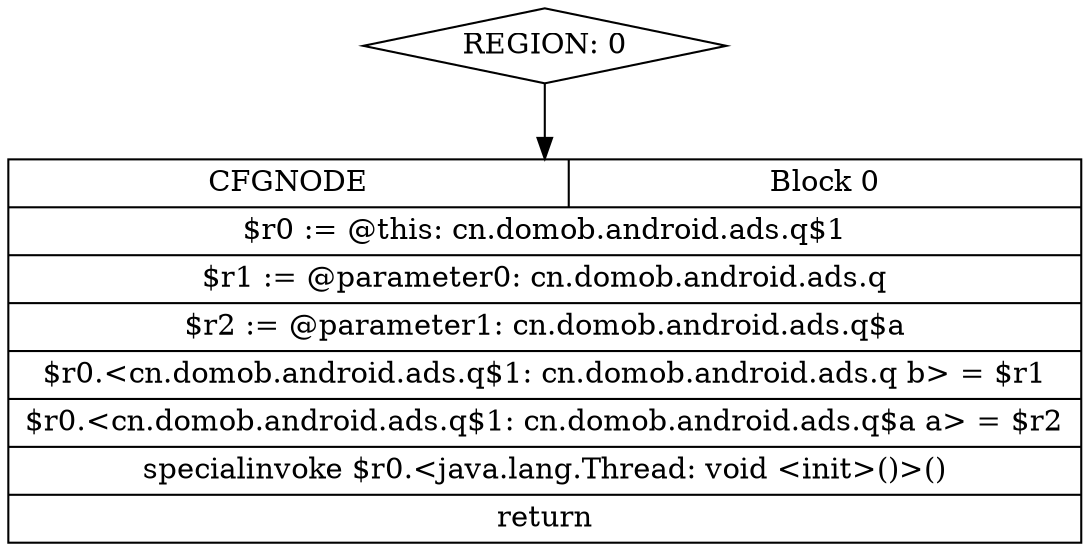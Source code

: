 digraph "<init>" {
    node [shape=record];
    "REGION: 0" [shape=diamond,];
    "CFGNODE: Block #0" [label="{{ CFGNODE| Block 0}|$r0 := @this: cn.domob.android.ads.q$1|$r1 := @parameter0: cn.domob.android.ads.q|$r2 := @parameter1: cn.domob.android.ads.q$a|$r0.\<cn.domob.android.ads.q$1: cn.domob.android.ads.q b\> = $r1|$r0.\<cn.domob.android.ads.q$1: cn.domob.android.ads.q$a a\> = $r2|specialinvoke $r0.\<java.lang.Thread: void \<init\>()\>()|return}",];
    "REGION: 0"->"CFGNODE: Block #0";
}
